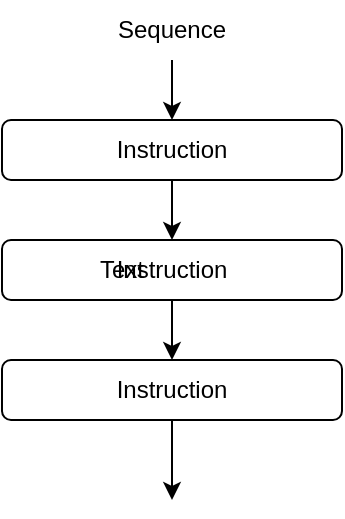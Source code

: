<mxfile version="22.0.4" type="github">
  <diagram name="Page-1" id="iBL58C6KjC0O7NNmLcYG">
    <mxGraphModel dx="806" dy="483" grid="1" gridSize="10" guides="1" tooltips="1" connect="1" arrows="1" fold="1" page="1" pageScale="1" pageWidth="850" pageHeight="1100" math="0" shadow="0">
      <root>
        <mxCell id="0" />
        <mxCell id="1" parent="0" />
        <mxCell id="TfNDaUmsD6qf7wEFPRij-7" value="" style="edgeStyle=orthogonalEdgeStyle;rounded=0;orthogonalLoop=1;jettySize=auto;html=1;" edge="1" parent="1" source="TfNDaUmsD6qf7wEFPRij-1" target="TfNDaUmsD6qf7wEFPRij-2">
          <mxGeometry relative="1" as="geometry" />
        </mxCell>
        <mxCell id="TfNDaUmsD6qf7wEFPRij-1" value="Instruction" style="rounded=1;whiteSpace=wrap;html=1;" vertex="1" parent="1">
          <mxGeometry x="360" y="180" width="170" height="30" as="geometry" />
        </mxCell>
        <mxCell id="TfNDaUmsD6qf7wEFPRij-8" value="" style="edgeStyle=orthogonalEdgeStyle;rounded=0;orthogonalLoop=1;jettySize=auto;html=1;" edge="1" parent="1" source="TfNDaUmsD6qf7wEFPRij-2" target="TfNDaUmsD6qf7wEFPRij-3">
          <mxGeometry relative="1" as="geometry" />
        </mxCell>
        <mxCell id="TfNDaUmsD6qf7wEFPRij-2" value="Instruction" style="rounded=1;whiteSpace=wrap;html=1;" vertex="1" parent="1">
          <mxGeometry x="360" y="240" width="170" height="30" as="geometry" />
        </mxCell>
        <mxCell id="TfNDaUmsD6qf7wEFPRij-10" value="" style="edgeStyle=orthogonalEdgeStyle;rounded=0;orthogonalLoop=1;jettySize=auto;html=1;" edge="1" parent="1" source="TfNDaUmsD6qf7wEFPRij-3">
          <mxGeometry relative="1" as="geometry">
            <mxPoint x="445" y="370" as="targetPoint" />
          </mxGeometry>
        </mxCell>
        <mxCell id="TfNDaUmsD6qf7wEFPRij-3" value="Instruction" style="rounded=1;whiteSpace=wrap;html=1;" vertex="1" parent="1">
          <mxGeometry x="360" y="300" width="170" height="30" as="geometry" />
        </mxCell>
        <mxCell id="TfNDaUmsD6qf7wEFPRij-11" value="Text" style="text;html=1;strokeColor=none;fillColor=none;align=center;verticalAlign=middle;whiteSpace=wrap;rounded=0;" vertex="1" parent="1">
          <mxGeometry x="390" y="240" width="60" height="30" as="geometry" />
        </mxCell>
        <mxCell id="TfNDaUmsD6qf7wEFPRij-15" style="edgeStyle=orthogonalEdgeStyle;rounded=0;orthogonalLoop=1;jettySize=auto;html=1;entryX=0.5;entryY=0;entryDx=0;entryDy=0;" edge="1" parent="1" source="TfNDaUmsD6qf7wEFPRij-12" target="TfNDaUmsD6qf7wEFPRij-1">
          <mxGeometry relative="1" as="geometry" />
        </mxCell>
        <mxCell id="TfNDaUmsD6qf7wEFPRij-12" value="Sequence" style="text;html=1;strokeColor=none;fillColor=none;align=center;verticalAlign=middle;whiteSpace=wrap;rounded=0;" vertex="1" parent="1">
          <mxGeometry x="415" y="120" width="60" height="30" as="geometry" />
        </mxCell>
      </root>
    </mxGraphModel>
  </diagram>
</mxfile>
